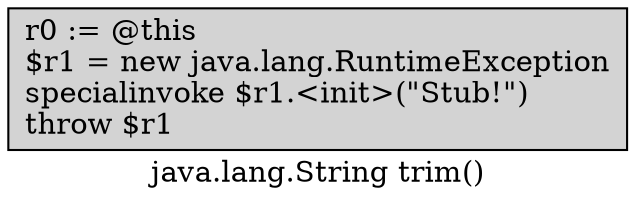 digraph "java.lang.String trim()" {
    label="java.lang.String trim()";
    node [shape=box];
    "0" [style=filled,fillcolor=gray,style=filled,fillcolor=lightgray,label="r0 := @this\l$r1 = new java.lang.RuntimeException\lspecialinvoke $r1.<init>(\"Stub!\")\lthrow $r1\l",];
}
